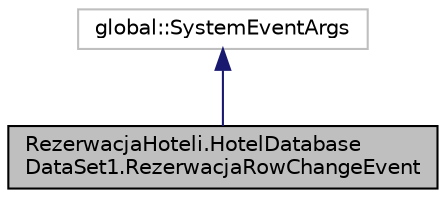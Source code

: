 digraph "RezerwacjaHoteli.HotelDatabaseDataSet1.RezerwacjaRowChangeEvent"
{
  edge [fontname="Helvetica",fontsize="10",labelfontname="Helvetica",labelfontsize="10"];
  node [fontname="Helvetica",fontsize="10",shape=record];
  Node2 [label="RezerwacjaHoteli.HotelDatabase\lDataSet1.RezerwacjaRowChangeEvent",height=0.2,width=0.4,color="black", fillcolor="grey75", style="filled", fontcolor="black"];
  Node3 -> Node2 [dir="back",color="midnightblue",fontsize="10",style="solid",fontname="Helvetica"];
  Node3 [label="global::SystemEventArgs",height=0.2,width=0.4,color="grey75", fillcolor="white", style="filled"];
}
